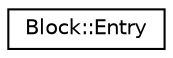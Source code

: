 digraph "Grafische Darstellung der Klassenhierarchie"
{
  edge [fontname="Helvetica",fontsize="10",labelfontname="Helvetica",labelfontsize="10"];
  node [fontname="Helvetica",fontsize="10",shape=record];
  rankdir="LR";
  Node1 [label="Block::Entry",height=0.2,width=0.4,color="black", fillcolor="white", style="filled",URL="$classBlock_1_1Entry.html",tooltip="Es gibt für jeden Wort im Text eine Entry in der Hashtabelle. "];
}
